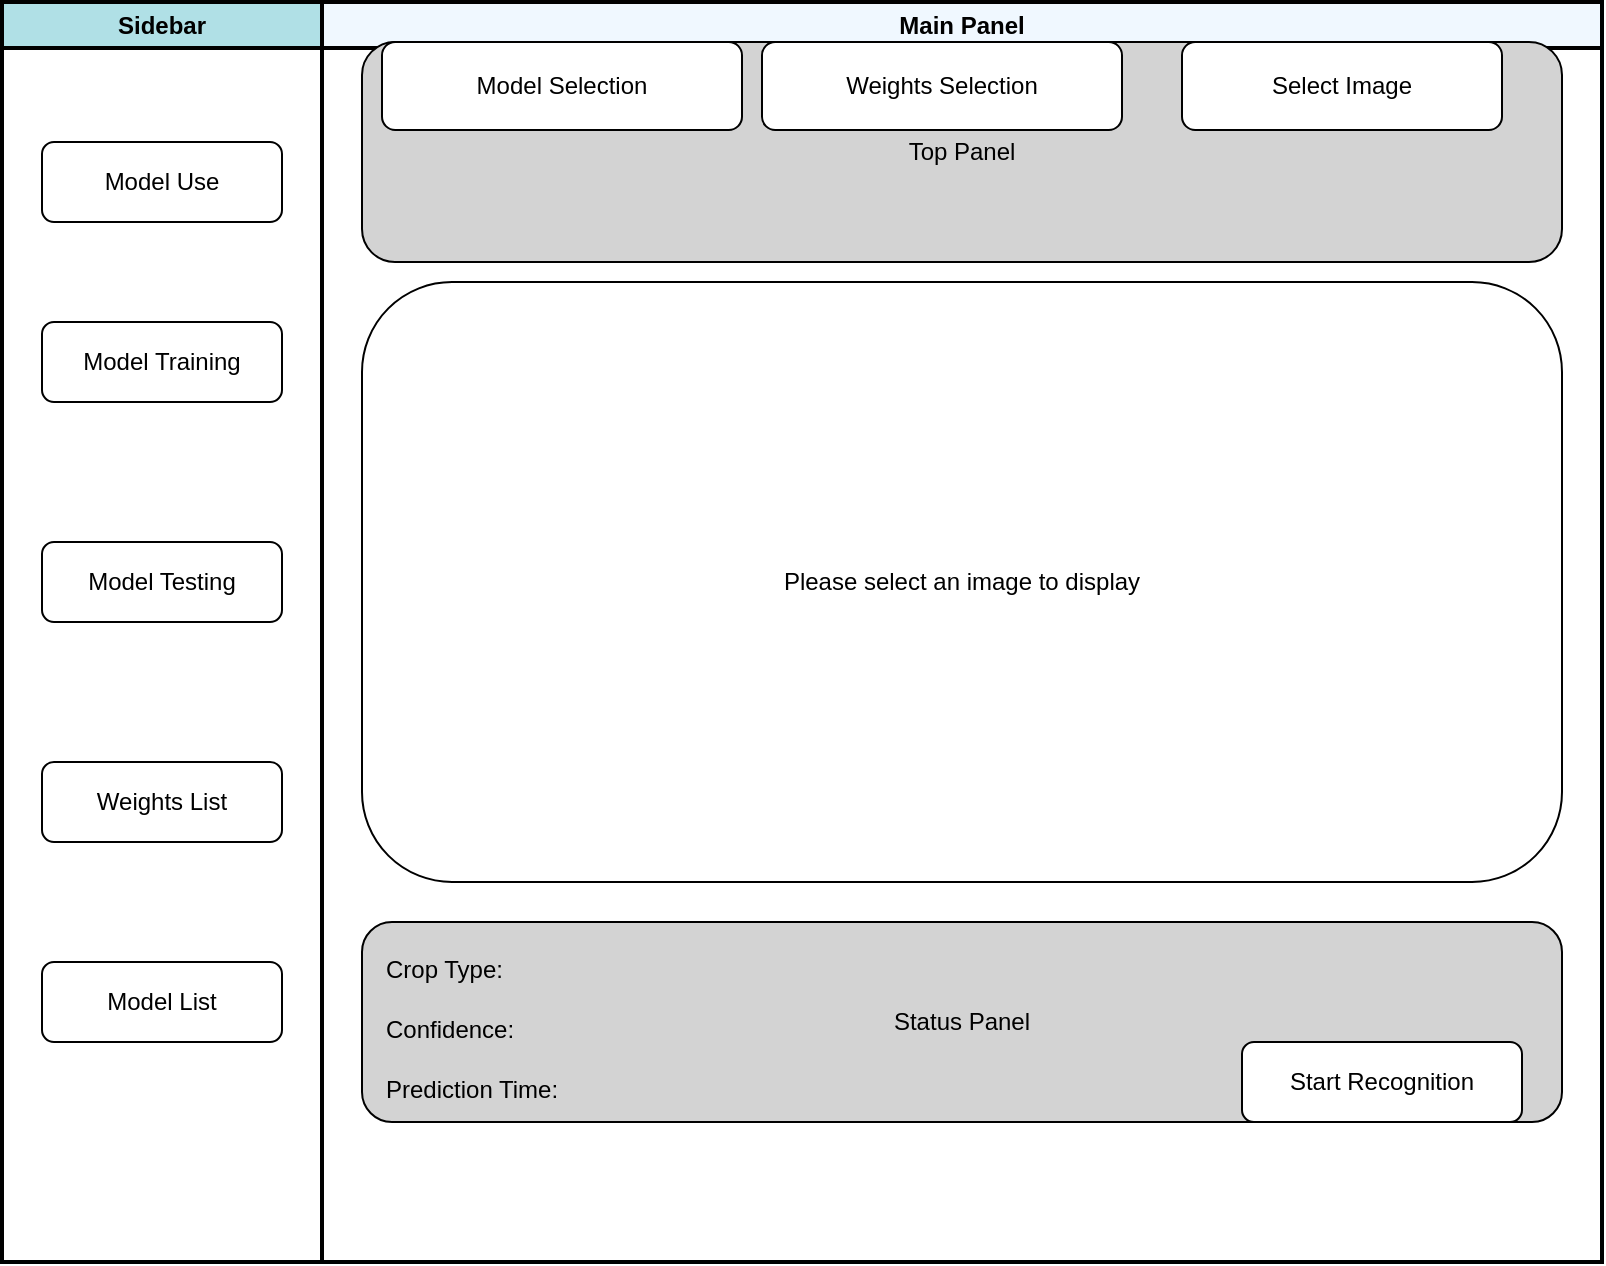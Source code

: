 <mxfile version="24.8.4">
  <diagram name="Crop Recognition System" id="_j_C-YhAm6K_3GjZV8Pd">
    <mxGraphModel dx="2048" dy="725" grid="1" gridSize="10" guides="1" tooltips="1" connect="1" arrows="1" fold="1" page="1" pageScale="1" pageWidth="827" pageHeight="1169" math="0" shadow="0">
      <root>
        <mxCell id="0" />
        <mxCell id="1" parent="0" />
        <mxCell id="kBMecehKwhvIWLQXUeUL-2" value="Sidebar" style="swimlane;whiteSpace=wrap;html=1;strokeColor=#000000;strokeWidth=2;fillColor=#B0E0E6;" vertex="1" parent="1">
          <mxGeometry x="-20" y="20" width="160" height="630" as="geometry" />
        </mxCell>
        <mxCell id="kBMecehKwhvIWLQXUeUL-3" value="Model Use" style="rounded=1;whiteSpace=wrap;html=1;strokeColor=#000000;strokeWidth=1;" vertex="1" parent="kBMecehKwhvIWLQXUeUL-2">
          <mxGeometry x="20" y="70" width="120" height="40" as="geometry" />
        </mxCell>
        <mxCell id="kBMecehKwhvIWLQXUeUL-4" value="Model Training" style="rounded=1;whiteSpace=wrap;html=1;strokeColor=#000000;strokeWidth=1;" vertex="1" parent="kBMecehKwhvIWLQXUeUL-2">
          <mxGeometry x="20" y="160" width="120" height="40" as="geometry" />
        </mxCell>
        <mxCell id="kBMecehKwhvIWLQXUeUL-5" value="Model Testing" style="rounded=1;whiteSpace=wrap;html=1;strokeColor=#000000;strokeWidth=1;" vertex="1" parent="kBMecehKwhvIWLQXUeUL-2">
          <mxGeometry x="20" y="270" width="120" height="40" as="geometry" />
        </mxCell>
        <mxCell id="kBMecehKwhvIWLQXUeUL-6" value="Weights List" style="rounded=1;whiteSpace=wrap;html=1;strokeColor=#000000;strokeWidth=1;" vertex="1" parent="kBMecehKwhvIWLQXUeUL-2">
          <mxGeometry x="20" y="380" width="120" height="40" as="geometry" />
        </mxCell>
        <mxCell id="kBMecehKwhvIWLQXUeUL-7" value="Model List" style="rounded=1;whiteSpace=wrap;html=1;strokeColor=#000000;strokeWidth=1;" vertex="1" parent="kBMecehKwhvIWLQXUeUL-2">
          <mxGeometry x="20" y="480" width="120" height="40" as="geometry" />
        </mxCell>
        <mxCell id="kBMecehKwhvIWLQXUeUL-8" value="Main Panel" style="swimlane;whiteSpace=wrap;html=1;strokeColor=#000000;strokeWidth=2;fillColor=#F0F8FF;" vertex="1" parent="1">
          <mxGeometry x="140" y="20" width="640" height="630" as="geometry" />
        </mxCell>
        <mxCell id="kBMecehKwhvIWLQXUeUL-9" value="Top Panel" style="rounded=1;whiteSpace=wrap;html=1;strokeColor=#000000;strokeWidth=1;fillColor=#D3D3D3;" vertex="1" parent="kBMecehKwhvIWLQXUeUL-8">
          <mxGeometry x="20" y="20" width="600" height="110" as="geometry" />
        </mxCell>
        <mxCell id="kBMecehKwhvIWLQXUeUL-10" value="Model Selection" style="rounded=1;whiteSpace=wrap;html=1;strokeColor=#000000;strokeWidth=1;" vertex="1" parent="kBMecehKwhvIWLQXUeUL-9">
          <mxGeometry x="10" width="180" height="44" as="geometry" />
        </mxCell>
        <mxCell id="kBMecehKwhvIWLQXUeUL-11" value="Weights Selection" style="rounded=1;whiteSpace=wrap;html=1;strokeColor=#000000;strokeWidth=1;" vertex="1" parent="kBMecehKwhvIWLQXUeUL-9">
          <mxGeometry x="200" width="180" height="44" as="geometry" />
        </mxCell>
        <mxCell id="kBMecehKwhvIWLQXUeUL-12" value="Select Image" style="rounded=1;whiteSpace=wrap;html=1;strokeColor=#000000;strokeWidth=1;" vertex="1" parent="kBMecehKwhvIWLQXUeUL-9">
          <mxGeometry x="410" width="160" height="44" as="geometry" />
        </mxCell>
        <mxCell id="kBMecehKwhvIWLQXUeUL-13" value="Please select an image to display" style="rounded=1;whiteSpace=wrap;html=1;strokeColor=#000000;strokeWidth=1;fillColor=#FFFFFF;" vertex="1" parent="kBMecehKwhvIWLQXUeUL-8">
          <mxGeometry x="20" y="140" width="600" height="300" as="geometry" />
        </mxCell>
        <mxCell id="kBMecehKwhvIWLQXUeUL-14" value="Status Panel" style="rounded=1;whiteSpace=wrap;html=1;strokeColor=#000000;strokeWidth=1;fillColor=#D3D3D3;" vertex="1" parent="kBMecehKwhvIWLQXUeUL-8">
          <mxGeometry x="20" y="460" width="600" height="100" as="geometry" />
        </mxCell>
        <mxCell id="kBMecehKwhvIWLQXUeUL-15" value="Crop Type:" style="text;whiteSpace=wrap;html=1;strokeColor=none;" vertex="1" parent="kBMecehKwhvIWLQXUeUL-14">
          <mxGeometry x="10" y="10" width="180" height="20" as="geometry" />
        </mxCell>
        <mxCell id="kBMecehKwhvIWLQXUeUL-16" value="Confidence:" style="text;whiteSpace=wrap;html=1;strokeColor=none;" vertex="1" parent="kBMecehKwhvIWLQXUeUL-14">
          <mxGeometry x="10" y="40" width="180" height="20" as="geometry" />
        </mxCell>
        <mxCell id="kBMecehKwhvIWLQXUeUL-17" value="Prediction Time:" style="text;whiteSpace=wrap;html=1;strokeColor=none;" vertex="1" parent="kBMecehKwhvIWLQXUeUL-14">
          <mxGeometry x="10" y="70" width="180" height="20" as="geometry" />
        </mxCell>
        <mxCell id="kBMecehKwhvIWLQXUeUL-18" value="Start Recognition" style="rounded=1;whiteSpace=wrap;html=1;strokeColor=#000000;strokeWidth=1;" vertex="1" parent="kBMecehKwhvIWLQXUeUL-14">
          <mxGeometry x="440" y="60" width="140" height="40" as="geometry" />
        </mxCell>
      </root>
    </mxGraphModel>
  </diagram>
</mxfile>
